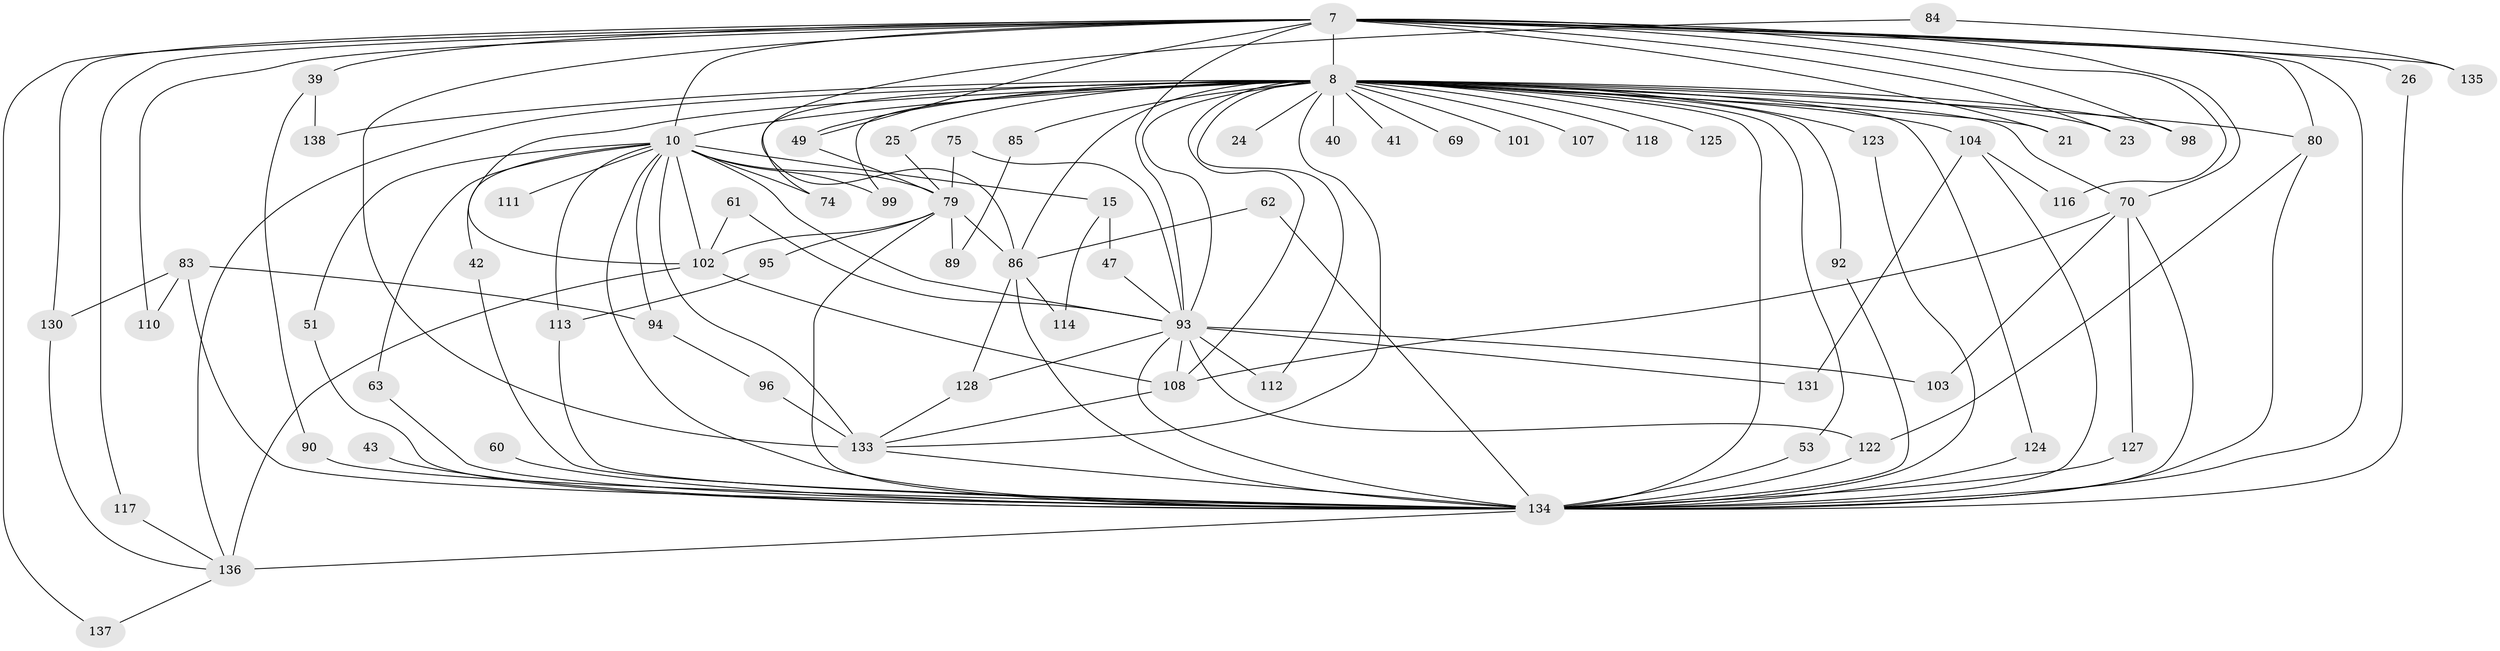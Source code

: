 // original degree distribution, {25: 0.014492753623188406, 27: 0.014492753623188406, 23: 0.014492753623188406, 22: 0.014492753623188406, 24: 0.007246376811594203, 16: 0.007246376811594203, 3: 0.2246376811594203, 8: 0.014492753623188406, 7: 0.021739130434782608, 4: 0.12318840579710146, 9: 0.007246376811594203, 2: 0.5072463768115942, 6: 0.007246376811594203, 5: 0.021739130434782608}
// Generated by graph-tools (version 1.1) at 2025/46/03/09/25 04:46:29]
// undirected, 69 vertices, 136 edges
graph export_dot {
graph [start="1"]
  node [color=gray90,style=filled];
  7 [super="+6"];
  8 [super="+2+5"];
  10 [super="+9"];
  15;
  21;
  23;
  24;
  25;
  26;
  39;
  40;
  41;
  42 [super="+12"];
  43;
  47;
  49;
  51;
  53;
  60;
  61;
  62;
  63;
  69;
  70 [super="+14+55+65"];
  74;
  75;
  79 [super="+20+77"];
  80 [super="+54+56"];
  83 [super="+32"];
  84;
  85 [super="+30"];
  86 [super="+73+48+64"];
  89;
  90;
  92;
  93 [super="+37+67+88"];
  94;
  95;
  96 [super="+91"];
  98;
  99;
  101;
  102 [super="+59"];
  103;
  104 [super="+35"];
  107 [super="+81+17"];
  108 [super="+106"];
  110;
  111;
  112;
  113 [super="+52"];
  114;
  116;
  117;
  118;
  122 [super="+109+121"];
  123 [super="+115"];
  124;
  125;
  127 [super="+71"];
  128 [super="+120"];
  130 [super="+129"];
  131;
  133 [super="+36+126"];
  134 [super="+119+132+4"];
  135 [super="+34"];
  136 [super="+105"];
  137;
  138;
  7 -- 8 [weight=8];
  7 -- 10 [weight=4];
  7 -- 26;
  7 -- 39 [weight=2];
  7 -- 49;
  7 -- 110;
  7 -- 116;
  7 -- 130;
  7 -- 135 [weight=3];
  7 -- 133 [weight=5];
  7 -- 137;
  7 -- 21;
  7 -- 23;
  7 -- 98;
  7 -- 117;
  7 -- 80;
  7 -- 70;
  7 -- 93 [weight=3];
  7 -- 134 [weight=5];
  8 -- 10 [weight=8];
  8 -- 23;
  8 -- 40 [weight=2];
  8 -- 41 [weight=2];
  8 -- 53;
  8 -- 80 [weight=3];
  8 -- 85 [weight=3];
  8 -- 92;
  8 -- 112;
  8 -- 118 [weight=2];
  8 -- 124;
  8 -- 125 [weight=2];
  8 -- 70 [weight=3];
  8 -- 21;
  8 -- 24 [weight=2];
  8 -- 101 [weight=2];
  8 -- 102 [weight=4];
  8 -- 123 [weight=2];
  8 -- 69;
  8 -- 138;
  8 -- 74;
  8 -- 25;
  8 -- 98;
  8 -- 99;
  8 -- 104 [weight=2];
  8 -- 49;
  8 -- 136;
  8 -- 93 [weight=2];
  8 -- 86 [weight=7];
  8 -- 134 [weight=10];
  8 -- 133;
  8 -- 107 [weight=3];
  8 -- 108;
  10 -- 15 [weight=2];
  10 -- 94;
  10 -- 99;
  10 -- 111 [weight=2];
  10 -- 74;
  10 -- 93 [weight=3];
  10 -- 51;
  10 -- 63;
  10 -- 113;
  10 -- 79;
  10 -- 42;
  10 -- 102 [weight=3];
  10 -- 134 [weight=4];
  10 -- 133 [weight=2];
  15 -- 47;
  15 -- 114;
  25 -- 79;
  26 -- 134;
  39 -- 90;
  39 -- 138;
  42 -- 134;
  43 -- 134;
  47 -- 93;
  49 -- 79;
  51 -- 134;
  53 -- 134;
  60 -- 134;
  61 -- 93;
  61 -- 102;
  62 -- 134;
  62 -- 86;
  63 -- 134;
  70 -- 103;
  70 -- 108;
  70 -- 127;
  70 -- 134;
  75 -- 79;
  75 -- 93;
  79 -- 89;
  79 -- 95;
  79 -- 134 [weight=3];
  79 -- 86;
  79 -- 102;
  80 -- 134;
  80 -- 122;
  83 -- 94;
  83 -- 110;
  83 -- 134 [weight=4];
  83 -- 130;
  84 -- 135;
  84 -- 86;
  85 -- 89;
  86 -- 128;
  86 -- 114;
  86 -- 134;
  90 -- 134;
  92 -- 134;
  93 -- 112;
  93 -- 131;
  93 -- 103;
  93 -- 122;
  93 -- 134;
  93 -- 128;
  93 -- 108;
  94 -- 96;
  95 -- 113;
  96 -- 133 [weight=2];
  102 -- 136;
  102 -- 108;
  104 -- 116;
  104 -- 131;
  104 -- 134;
  108 -- 133;
  113 -- 134 [weight=2];
  117 -- 136;
  122 -- 134 [weight=2];
  123 -- 134;
  124 -- 134;
  127 -- 134 [weight=2];
  128 -- 133;
  130 -- 136;
  133 -- 134 [weight=2];
  134 -- 136 [weight=3];
  136 -- 137;
}
